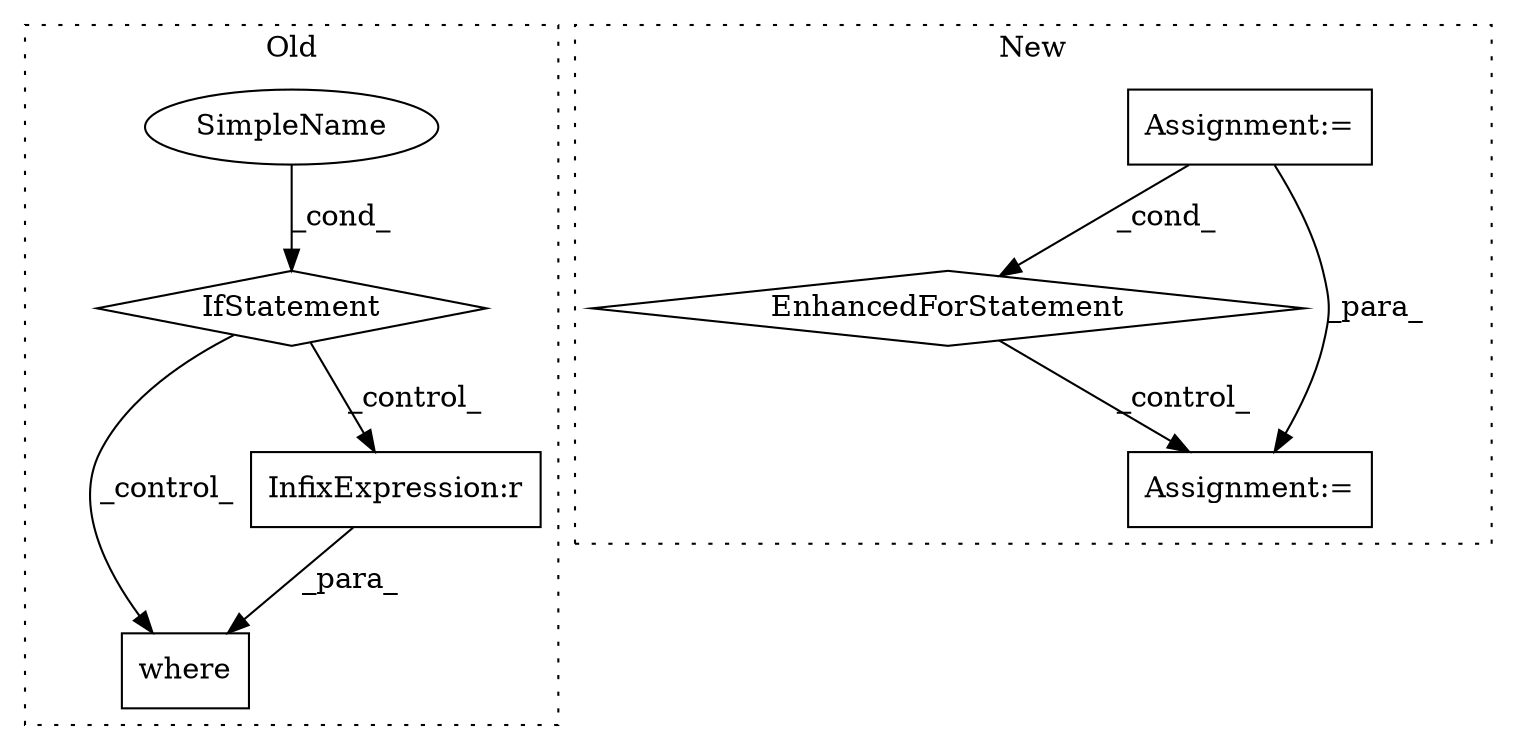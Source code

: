 digraph G {
subgraph cluster0 {
1 [label="where" a="32" s="1312,1338" l="6,1" shape="box"];
4 [label="InfixExpression:r" a="27" s="1329" l="4" shape="box"];
5 [label="SimpleName" a="42" s="1465" l="5" shape="ellipse"];
6 [label="IfStatement" a="25" s="1441" l="29" shape="diamond"];
label = "Old";
style="dotted";
}
subgraph cluster1 {
2 [label="EnhancedForStatement" a="70" s="1367,1454" l="57,2" shape="diamond"];
3 [label="Assignment:=" a="7" s="1367,1454" l="57,2" shape="box"];
7 [label="Assignment:=" a="7" s="1481" l="1" shape="box"];
label = "New";
style="dotted";
}
2 -> 7 [label="_control_"];
3 -> 2 [label="_cond_"];
3 -> 7 [label="_para_"];
4 -> 1 [label="_para_"];
5 -> 6 [label="_cond_"];
6 -> 1 [label="_control_"];
6 -> 4 [label="_control_"];
}